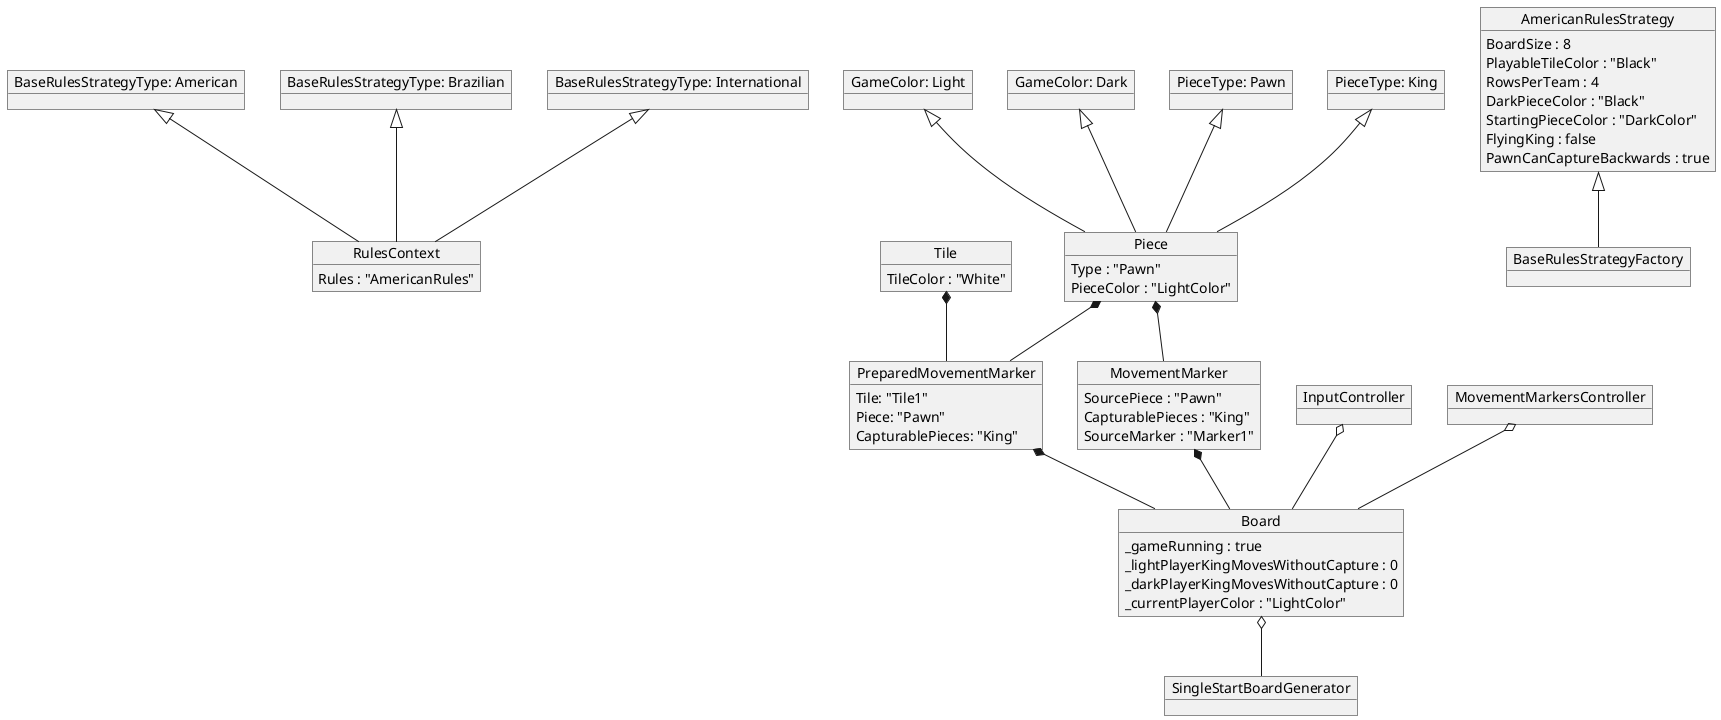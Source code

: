 @startuml

object "BaseRulesStrategyType: American" as AmericanRules
object "BaseRulesStrategyType: Brazilian" as BrazilianRules
object "BaseRulesStrategyType: International" as InternationalRules

object "GameColor: Light" as LightColor
object "GameColor: Dark" as DarkColor

object "PieceType: Pawn" as Pawn
object "PieceType: King" as King

object "PreparedMovementMarker" as Marker1 {
    Tile: "Tile1"
    Piece: "Pawn"
    CapturablePieces: "King"
}

object "Board" as Board1 {
    _gameRunning : true
    _lightPlayerKingMovesWithoutCapture : 0
    _darkPlayerKingMovesWithoutCapture : 0
    _currentPlayerColor : "LightColor"
}

object "MovementMarker" as Marker2 {
    SourcePiece : "Pawn"
    CapturablePieces : "King"
    SourceMarker : "Marker1"
}

object "Piece" as Piece1 {
    Type : "Pawn"
    PieceColor : "LightColor"
}

object "Tile" as Tile1 {
    TileColor : "White"
}

object "RulesContext" as Context1 {
    Rules : "AmericanRules"
}

object "AmericanRulesStrategy" as AmericanStrategy {
    BoardSize : 8
    PlayableTileColor : "Black"
    RowsPerTeam : 4
    DarkPieceColor : "Black"
    StartingPieceColor : "DarkColor"
    FlyingKing : false
    PawnCanCaptureBackwards : true
}

object "BaseRulesStrategyFactory" as Factory1

object "SingleStartBoardGenerator" as Generator1

object "InputController" as Controller1

object "MovementMarkersController" as Controller2

' Relationships
AmericanRules <|-- Context1
BrazilianRules <|-- Context1
InternationalRules <|-- Context1

LightColor <|-- Piece1
DarkColor <|-- Piece1

Pawn <|-- Piece1
King <|-- Piece1

Marker1 *-- Board1
Marker2 *-- Board1

Piece1 *-- Marker1
Piece1 *-- Marker2

Tile1 *-- Marker1

AmericanStrategy <|-- Factory1

Board1 o-- Generator1

Controller1 o-- Board1
Controller2 o-- Board1

@enduml